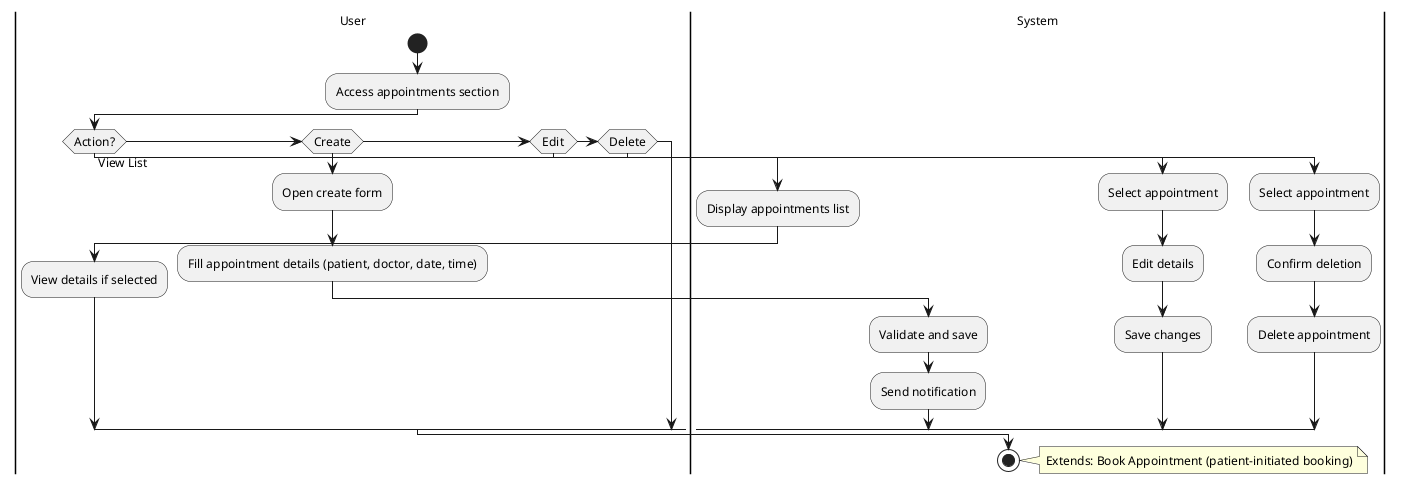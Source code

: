 @startuml Manage Appointment Activity Diagram

skinparam defaultFontName "Times New Roman"
skinparam defaultFontSize 12

|User|

start

:Access appointments section;

if (Action?) then (View List)

  |System|

  :Display appointments list;

  |User|

  :View details if selected;

else if (Create)

  :Open create form;

  :Fill appointment details (patient, doctor, date, time);

  |System|

  :Validate and save;

  :Send notification;

else if (Edit)

  :Select appointment;

  :Edit details;

  |System|

  :Save changes;

else if (Delete)

  :Select appointment;

  :Confirm deletion;

  |System|

  :Delete appointment;

endif

stop

note right
  Extends: Book Appointment (patient-initiated booking)
end note

@enduml